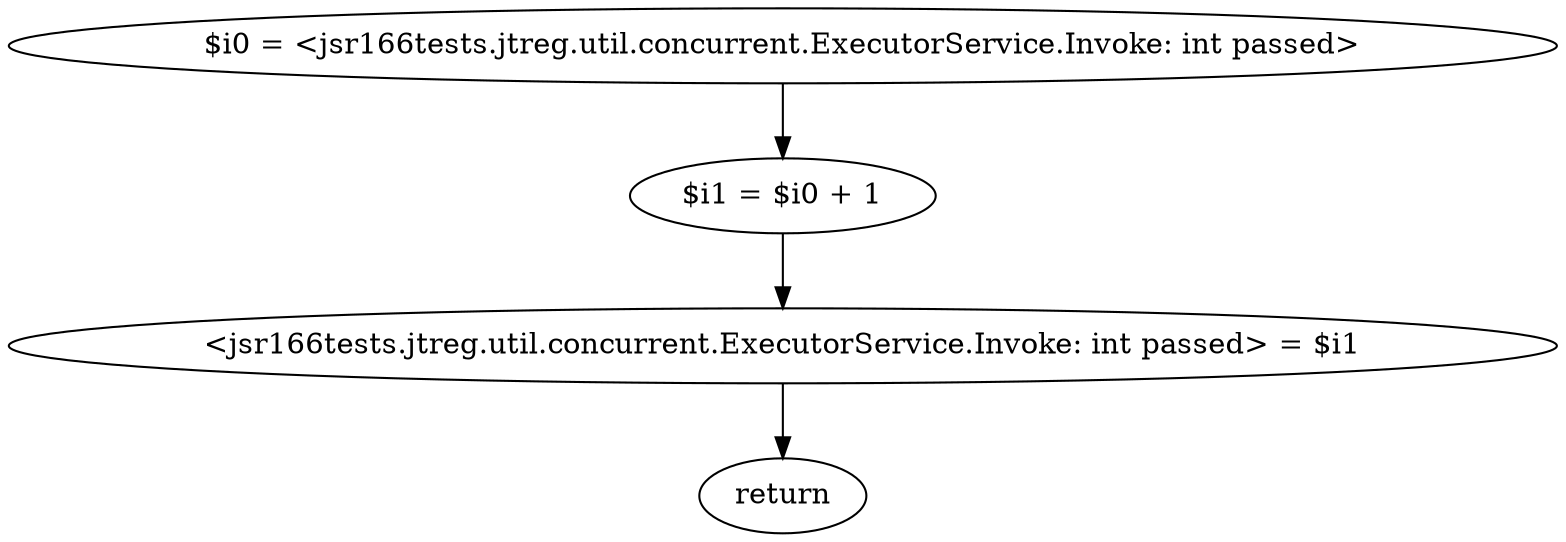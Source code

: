 digraph "unitGraph" {
    "$i0 = <jsr166tests.jtreg.util.concurrent.ExecutorService.Invoke: int passed>"
    "$i1 = $i0 + 1"
    "<jsr166tests.jtreg.util.concurrent.ExecutorService.Invoke: int passed> = $i1"
    "return"
    "$i0 = <jsr166tests.jtreg.util.concurrent.ExecutorService.Invoke: int passed>"->"$i1 = $i0 + 1";
    "$i1 = $i0 + 1"->"<jsr166tests.jtreg.util.concurrent.ExecutorService.Invoke: int passed> = $i1";
    "<jsr166tests.jtreg.util.concurrent.ExecutorService.Invoke: int passed> = $i1"->"return";
}
